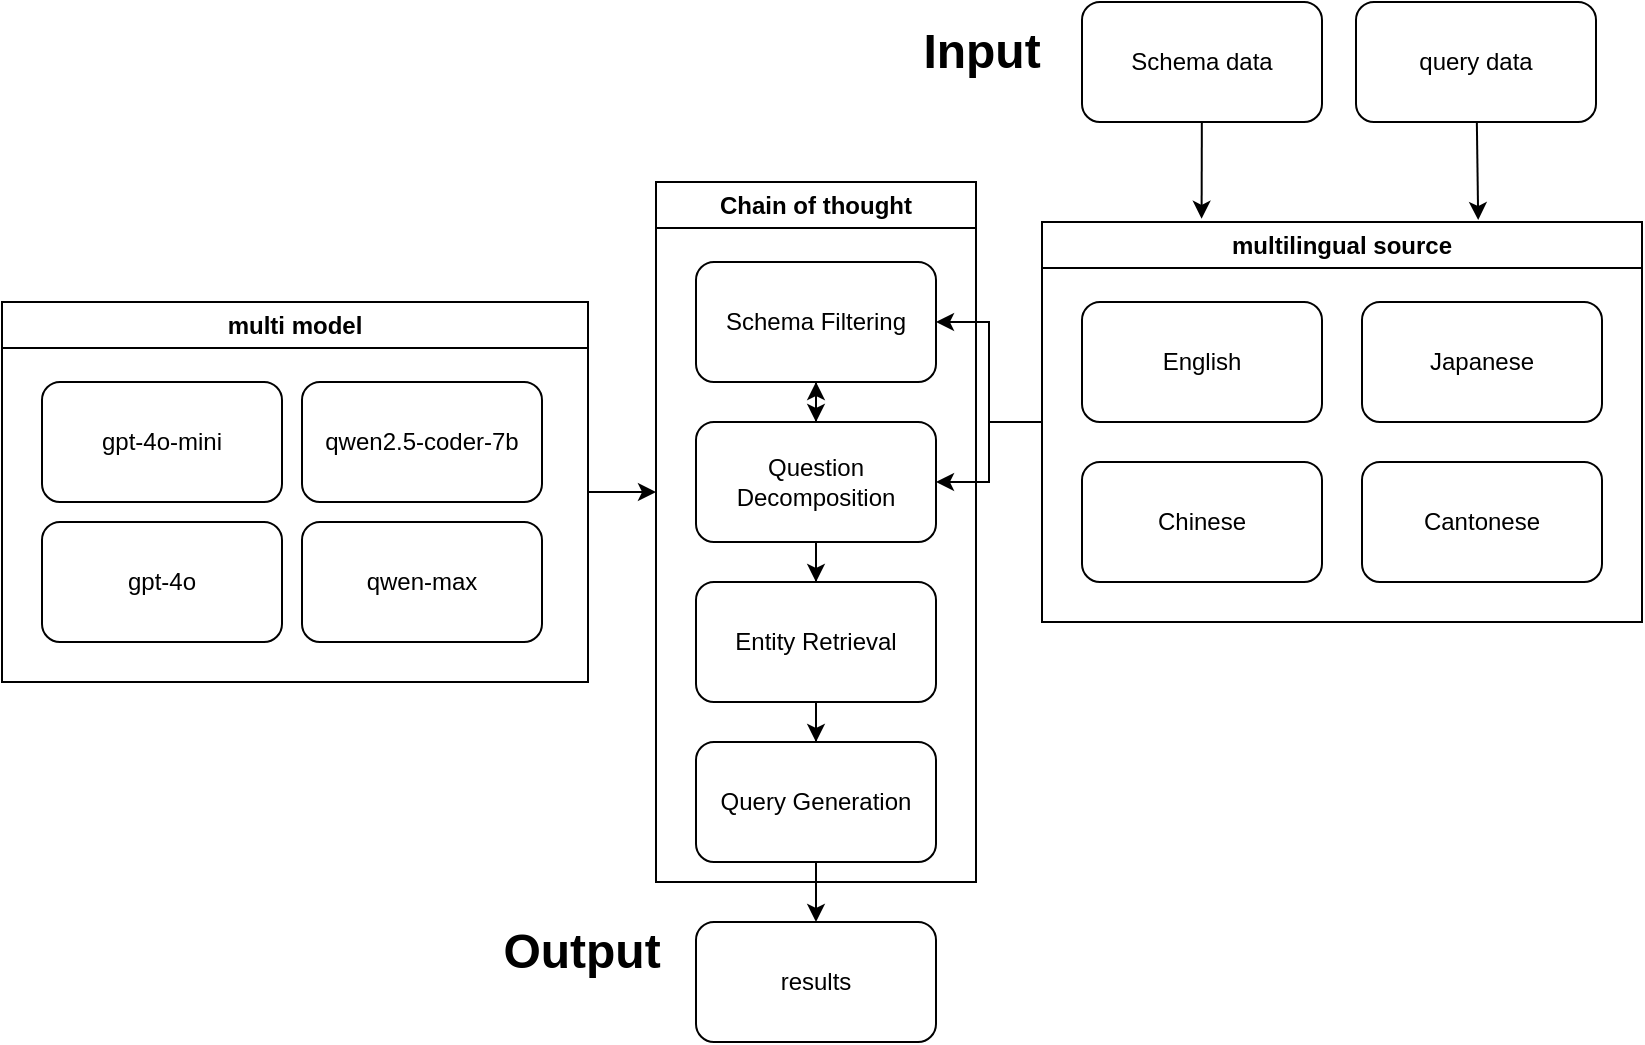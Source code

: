 <mxfile version="25.0.1">
  <diagram name="第 1 页" id="JG01xrsF9quzOp1yf7Km">
    <mxGraphModel dx="1009" dy="528" grid="1" gridSize="10" guides="1" tooltips="1" connect="1" arrows="1" fold="1" page="1" pageScale="1" pageWidth="827" pageHeight="1169" math="0" shadow="0">
      <root>
        <mxCell id="0" />
        <mxCell id="1" parent="0" />
        <mxCell id="wmGpJ83tDG2RF87VbaFP-17" style="edgeStyle=orthogonalEdgeStyle;rounded=0;orthogonalLoop=1;jettySize=auto;html=1;entryX=1;entryY=0.5;entryDx=0;entryDy=0;" parent="1" source="wmGpJ83tDG2RF87VbaFP-14" target="wmGpJ83tDG2RF87VbaFP-2" edge="1">
          <mxGeometry relative="1" as="geometry" />
        </mxCell>
        <mxCell id="wmGpJ83tDG2RF87VbaFP-18" style="edgeStyle=orthogonalEdgeStyle;rounded=0;orthogonalLoop=1;jettySize=auto;html=1;entryX=1;entryY=0.5;entryDx=0;entryDy=0;" parent="1" source="wmGpJ83tDG2RF87VbaFP-14" target="wmGpJ83tDG2RF87VbaFP-1" edge="1">
          <mxGeometry relative="1" as="geometry" />
        </mxCell>
        <mxCell id="wmGpJ83tDG2RF87VbaFP-14" value="multilingual source" style="swimlane;whiteSpace=wrap;html=1;" parent="1" vertex="1">
          <mxGeometry x="520" y="120" width="300" height="200" as="geometry" />
        </mxCell>
        <mxCell id="wmGpJ83tDG2RF87VbaFP-8" value="English" style="rounded=1;whiteSpace=wrap;html=1;" parent="wmGpJ83tDG2RF87VbaFP-14" vertex="1">
          <mxGeometry x="20" y="40" width="120" height="60" as="geometry" />
        </mxCell>
        <mxCell id="wmGpJ83tDG2RF87VbaFP-9" value="Chinese" style="rounded=1;whiteSpace=wrap;html=1;" parent="wmGpJ83tDG2RF87VbaFP-14" vertex="1">
          <mxGeometry x="20" y="120" width="120" height="60" as="geometry" />
        </mxCell>
        <mxCell id="wmGpJ83tDG2RF87VbaFP-11" value="Japanese" style="rounded=1;whiteSpace=wrap;html=1;" parent="wmGpJ83tDG2RF87VbaFP-14" vertex="1">
          <mxGeometry x="160" y="40" width="120" height="60" as="geometry" />
        </mxCell>
        <mxCell id="wmGpJ83tDG2RF87VbaFP-12" value="Cantonese" style="rounded=1;whiteSpace=wrap;html=1;" parent="wmGpJ83tDG2RF87VbaFP-14" vertex="1">
          <mxGeometry x="160" y="120" width="120" height="60" as="geometry" />
        </mxCell>
        <mxCell id="wmGpJ83tDG2RF87VbaFP-20" style="rounded=0;orthogonalLoop=1;jettySize=auto;html=1;entryX=0.266;entryY=-0.008;entryDx=0;entryDy=0;entryPerimeter=0;" parent="1" source="wmGpJ83tDG2RF87VbaFP-19" edge="1" target="wmGpJ83tDG2RF87VbaFP-14">
          <mxGeometry relative="1" as="geometry">
            <mxPoint x="607" y="200" as="targetPoint" />
          </mxGeometry>
        </mxCell>
        <mxCell id="wmGpJ83tDG2RF87VbaFP-19" value="Schema data" style="rounded=1;whiteSpace=wrap;html=1;" parent="1" vertex="1">
          <mxGeometry x="540" y="10" width="120" height="60" as="geometry" />
        </mxCell>
        <mxCell id="wmGpJ83tDG2RF87VbaFP-21" value="query data" style="rounded=1;whiteSpace=wrap;html=1;" parent="1" vertex="1">
          <mxGeometry x="677" y="10" width="120" height="60" as="geometry" />
        </mxCell>
        <mxCell id="wmGpJ83tDG2RF87VbaFP-23" style="rounded=0;orthogonalLoop=1;jettySize=auto;html=1;entryX=0.727;entryY=-0.005;entryDx=0;entryDy=0;entryPerimeter=0;" parent="1" source="wmGpJ83tDG2RF87VbaFP-21" target="wmGpJ83tDG2RF87VbaFP-14" edge="1">
          <mxGeometry relative="1" as="geometry">
            <mxPoint x="737" y="200" as="targetPoint" />
          </mxGeometry>
        </mxCell>
        <mxCell id="wmGpJ83tDG2RF87VbaFP-24" value="Chain of thought" style="swimlane;whiteSpace=wrap;html=1;" parent="1" vertex="1">
          <mxGeometry x="327" y="100" width="160" height="350" as="geometry" />
        </mxCell>
        <mxCell id="wmGpJ83tDG2RF87VbaFP-3" value="" style="edgeStyle=orthogonalEdgeStyle;rounded=0;orthogonalLoop=1;jettySize=auto;html=1;" parent="wmGpJ83tDG2RF87VbaFP-24" source="wmGpJ83tDG2RF87VbaFP-1" target="wmGpJ83tDG2RF87VbaFP-2" edge="1">
          <mxGeometry relative="1" as="geometry" />
        </mxCell>
        <mxCell id="wmGpJ83tDG2RF87VbaFP-1" value="Schema Filtering" style="rounded=1;whiteSpace=wrap;html=1;" parent="wmGpJ83tDG2RF87VbaFP-24" vertex="1">
          <mxGeometry x="20" y="40" width="120" height="60" as="geometry" />
        </mxCell>
        <mxCell id="wmGpJ83tDG2RF87VbaFP-5" value="" style="edgeStyle=orthogonalEdgeStyle;rounded=0;orthogonalLoop=1;jettySize=auto;html=1;" parent="wmGpJ83tDG2RF87VbaFP-24" source="wmGpJ83tDG2RF87VbaFP-2" target="wmGpJ83tDG2RF87VbaFP-4" edge="1">
          <mxGeometry relative="1" as="geometry" />
        </mxCell>
        <mxCell id="wmGpJ83tDG2RF87VbaFP-25" style="edgeStyle=orthogonalEdgeStyle;rounded=0;orthogonalLoop=1;jettySize=auto;html=1;" parent="wmGpJ83tDG2RF87VbaFP-24" source="wmGpJ83tDG2RF87VbaFP-2" target="wmGpJ83tDG2RF87VbaFP-1" edge="1">
          <mxGeometry relative="1" as="geometry" />
        </mxCell>
        <mxCell id="wmGpJ83tDG2RF87VbaFP-2" value="Question Decomposition" style="rounded=1;whiteSpace=wrap;html=1;" parent="wmGpJ83tDG2RF87VbaFP-24" vertex="1">
          <mxGeometry x="20" y="120" width="120" height="60" as="geometry" />
        </mxCell>
        <mxCell id="wmGpJ83tDG2RF87VbaFP-7" value="" style="edgeStyle=orthogonalEdgeStyle;rounded=0;orthogonalLoop=1;jettySize=auto;html=1;" parent="wmGpJ83tDG2RF87VbaFP-24" source="wmGpJ83tDG2RF87VbaFP-4" target="wmGpJ83tDG2RF87VbaFP-6" edge="1">
          <mxGeometry relative="1" as="geometry" />
        </mxCell>
        <mxCell id="wmGpJ83tDG2RF87VbaFP-4" value="Entity Retrieval" style="rounded=1;whiteSpace=wrap;html=1;" parent="wmGpJ83tDG2RF87VbaFP-24" vertex="1">
          <mxGeometry x="20" y="200" width="120" height="60" as="geometry" />
        </mxCell>
        <mxCell id="wmGpJ83tDG2RF87VbaFP-6" value="Query Generation" style="rounded=1;whiteSpace=wrap;html=1;" parent="wmGpJ83tDG2RF87VbaFP-24" vertex="1">
          <mxGeometry x="20" y="280" width="120" height="60" as="geometry" />
        </mxCell>
        <mxCell id="wmGpJ83tDG2RF87VbaFP-32" style="edgeStyle=orthogonalEdgeStyle;rounded=0;orthogonalLoop=1;jettySize=auto;html=1;" parent="1" source="wmGpJ83tDG2RF87VbaFP-26" edge="1">
          <mxGeometry relative="1" as="geometry">
            <mxPoint x="327" y="255" as="targetPoint" />
          </mxGeometry>
        </mxCell>
        <mxCell id="wmGpJ83tDG2RF87VbaFP-26" value="multi model" style="swimlane;whiteSpace=wrap;html=1;" parent="1" vertex="1">
          <mxGeometry y="160" width="293" height="190" as="geometry" />
        </mxCell>
        <mxCell id="wmGpJ83tDG2RF87VbaFP-27" value="gpt-4o-mini" style="rounded=1;whiteSpace=wrap;html=1;" parent="wmGpJ83tDG2RF87VbaFP-26" vertex="1">
          <mxGeometry x="20" y="40" width="120" height="60" as="geometry" />
        </mxCell>
        <mxCell id="wmGpJ83tDG2RF87VbaFP-28" value="gpt-4o" style="rounded=1;whiteSpace=wrap;html=1;" parent="wmGpJ83tDG2RF87VbaFP-26" vertex="1">
          <mxGeometry x="20" y="110" width="120" height="60" as="geometry" />
        </mxCell>
        <mxCell id="wmGpJ83tDG2RF87VbaFP-29" value="qwen2.5-coder-7b" style="rounded=1;whiteSpace=wrap;html=1;" parent="wmGpJ83tDG2RF87VbaFP-26" vertex="1">
          <mxGeometry x="150" y="40" width="120" height="60" as="geometry" />
        </mxCell>
        <mxCell id="wmGpJ83tDG2RF87VbaFP-30" value="qwen-max" style="rounded=1;whiteSpace=wrap;html=1;" parent="wmGpJ83tDG2RF87VbaFP-26" vertex="1">
          <mxGeometry x="150" y="110" width="120" height="60" as="geometry" />
        </mxCell>
        <mxCell id="wmGpJ83tDG2RF87VbaFP-34" value="results" style="rounded=1;whiteSpace=wrap;html=1;" parent="1" vertex="1">
          <mxGeometry x="347" y="470" width="120" height="60" as="geometry" />
        </mxCell>
        <mxCell id="wmGpJ83tDG2RF87VbaFP-33" style="edgeStyle=orthogonalEdgeStyle;rounded=0;orthogonalLoop=1;jettySize=auto;html=1;entryX=0.5;entryY=0;entryDx=0;entryDy=0;" parent="1" source="wmGpJ83tDG2RF87VbaFP-6" target="wmGpJ83tDG2RF87VbaFP-34" edge="1">
          <mxGeometry relative="1" as="geometry">
            <mxPoint x="407" y="550.0" as="targetPoint" />
          </mxGeometry>
        </mxCell>
        <mxCell id="wmGpJ83tDG2RF87VbaFP-35" value="Input" style="text;html=1;align=center;verticalAlign=middle;whiteSpace=wrap;rounded=0;fontStyle=1;fontSize=24;" parent="1" vertex="1">
          <mxGeometry x="460" y="20" width="60" height="30" as="geometry" />
        </mxCell>
        <mxCell id="_GhvVzFYCmL9CCvmGtRm-1" value="Output" style="text;html=1;align=center;verticalAlign=middle;whiteSpace=wrap;rounded=0;fontStyle=1;fontSize=24;" vertex="1" parent="1">
          <mxGeometry x="260" y="470" width="60" height="30" as="geometry" />
        </mxCell>
      </root>
    </mxGraphModel>
  </diagram>
</mxfile>
